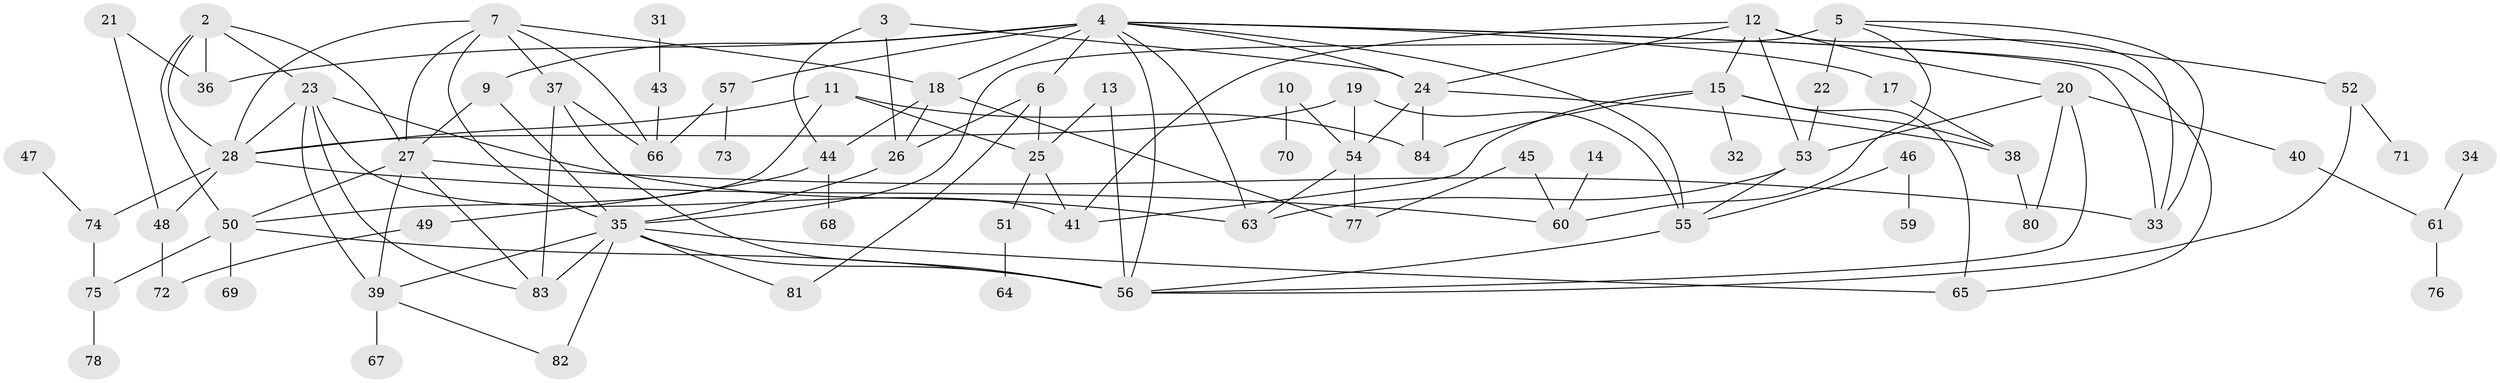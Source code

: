// original degree distribution, {0: 0.06474820143884892, 4: 0.12949640287769784, 2: 0.20863309352517986, 3: 0.28776978417266186, 6: 0.03597122302158273, 1: 0.17266187050359713, 5: 0.07913669064748201, 7: 0.02158273381294964}
// Generated by graph-tools (version 1.1) at 2025/48/03/04/25 22:48:17]
// undirected, 75 vertices, 129 edges
graph export_dot {
  node [color=gray90,style=filled];
  2;
  3;
  4;
  5;
  6;
  7;
  9;
  10;
  11;
  12;
  13;
  14;
  15;
  17;
  18;
  19;
  20;
  21;
  22;
  23;
  24;
  25;
  26;
  27;
  28;
  31;
  32;
  33;
  34;
  35;
  36;
  37;
  38;
  39;
  40;
  41;
  43;
  44;
  45;
  46;
  47;
  48;
  49;
  50;
  51;
  52;
  53;
  54;
  55;
  56;
  57;
  59;
  60;
  61;
  63;
  64;
  65;
  66;
  67;
  68;
  69;
  70;
  71;
  72;
  73;
  74;
  75;
  76;
  77;
  78;
  80;
  81;
  82;
  83;
  84;
  2 -- 23 [weight=1.0];
  2 -- 27 [weight=1.0];
  2 -- 28 [weight=1.0];
  2 -- 36 [weight=1.0];
  2 -- 50 [weight=1.0];
  3 -- 24 [weight=1.0];
  3 -- 26 [weight=1.0];
  3 -- 44 [weight=1.0];
  4 -- 6 [weight=3.0];
  4 -- 9 [weight=1.0];
  4 -- 17 [weight=1.0];
  4 -- 18 [weight=1.0];
  4 -- 24 [weight=1.0];
  4 -- 33 [weight=1.0];
  4 -- 36 [weight=1.0];
  4 -- 55 [weight=1.0];
  4 -- 56 [weight=1.0];
  4 -- 57 [weight=1.0];
  4 -- 63 [weight=1.0];
  4 -- 65 [weight=1.0];
  5 -- 22 [weight=1.0];
  5 -- 33 [weight=1.0];
  5 -- 35 [weight=2.0];
  5 -- 52 [weight=1.0];
  5 -- 60 [weight=1.0];
  6 -- 25 [weight=1.0];
  6 -- 26 [weight=1.0];
  6 -- 81 [weight=1.0];
  7 -- 18 [weight=1.0];
  7 -- 27 [weight=1.0];
  7 -- 28 [weight=1.0];
  7 -- 35 [weight=1.0];
  7 -- 37 [weight=1.0];
  7 -- 66 [weight=1.0];
  9 -- 27 [weight=1.0];
  9 -- 35 [weight=1.0];
  10 -- 54 [weight=1.0];
  10 -- 70 [weight=1.0];
  11 -- 25 [weight=2.0];
  11 -- 28 [weight=1.0];
  11 -- 50 [weight=1.0];
  11 -- 84 [weight=1.0];
  12 -- 15 [weight=1.0];
  12 -- 20 [weight=1.0];
  12 -- 24 [weight=1.0];
  12 -- 33 [weight=1.0];
  12 -- 41 [weight=1.0];
  12 -- 53 [weight=1.0];
  13 -- 25 [weight=1.0];
  13 -- 56 [weight=1.0];
  14 -- 60 [weight=1.0];
  15 -- 32 [weight=1.0];
  15 -- 38 [weight=1.0];
  15 -- 41 [weight=1.0];
  15 -- 65 [weight=1.0];
  15 -- 84 [weight=1.0];
  17 -- 38 [weight=1.0];
  18 -- 26 [weight=1.0];
  18 -- 44 [weight=1.0];
  18 -- 77 [weight=1.0];
  19 -- 28 [weight=1.0];
  19 -- 54 [weight=1.0];
  19 -- 55 [weight=1.0];
  20 -- 40 [weight=1.0];
  20 -- 53 [weight=1.0];
  20 -- 56 [weight=1.0];
  20 -- 80 [weight=1.0];
  21 -- 36 [weight=1.0];
  21 -- 48 [weight=1.0];
  22 -- 53 [weight=1.0];
  23 -- 28 [weight=1.0];
  23 -- 39 [weight=1.0];
  23 -- 41 [weight=1.0];
  23 -- 63 [weight=1.0];
  23 -- 83 [weight=1.0];
  24 -- 38 [weight=1.0];
  24 -- 54 [weight=1.0];
  24 -- 84 [weight=1.0];
  25 -- 41 [weight=1.0];
  25 -- 51 [weight=1.0];
  26 -- 35 [weight=1.0];
  27 -- 33 [weight=1.0];
  27 -- 39 [weight=1.0];
  27 -- 50 [weight=1.0];
  27 -- 83 [weight=1.0];
  28 -- 48 [weight=1.0];
  28 -- 60 [weight=1.0];
  28 -- 74 [weight=1.0];
  31 -- 43 [weight=1.0];
  34 -- 61 [weight=1.0];
  35 -- 39 [weight=1.0];
  35 -- 56 [weight=2.0];
  35 -- 65 [weight=1.0];
  35 -- 81 [weight=1.0];
  35 -- 82 [weight=1.0];
  35 -- 83 [weight=1.0];
  37 -- 56 [weight=1.0];
  37 -- 66 [weight=1.0];
  37 -- 83 [weight=1.0];
  38 -- 80 [weight=1.0];
  39 -- 67 [weight=1.0];
  39 -- 82 [weight=1.0];
  40 -- 61 [weight=1.0];
  43 -- 66 [weight=1.0];
  44 -- 49 [weight=1.0];
  44 -- 68 [weight=1.0];
  45 -- 60 [weight=1.0];
  45 -- 77 [weight=1.0];
  46 -- 55 [weight=1.0];
  46 -- 59 [weight=1.0];
  47 -- 74 [weight=1.0];
  48 -- 72 [weight=1.0];
  49 -- 72 [weight=1.0];
  50 -- 56 [weight=1.0];
  50 -- 69 [weight=1.0];
  50 -- 75 [weight=1.0];
  51 -- 64 [weight=1.0];
  52 -- 56 [weight=1.0];
  52 -- 71 [weight=1.0];
  53 -- 55 [weight=1.0];
  53 -- 63 [weight=1.0];
  54 -- 63 [weight=1.0];
  54 -- 77 [weight=1.0];
  55 -- 56 [weight=1.0];
  57 -- 66 [weight=1.0];
  57 -- 73 [weight=1.0];
  61 -- 76 [weight=1.0];
  74 -- 75 [weight=1.0];
  75 -- 78 [weight=1.0];
}
